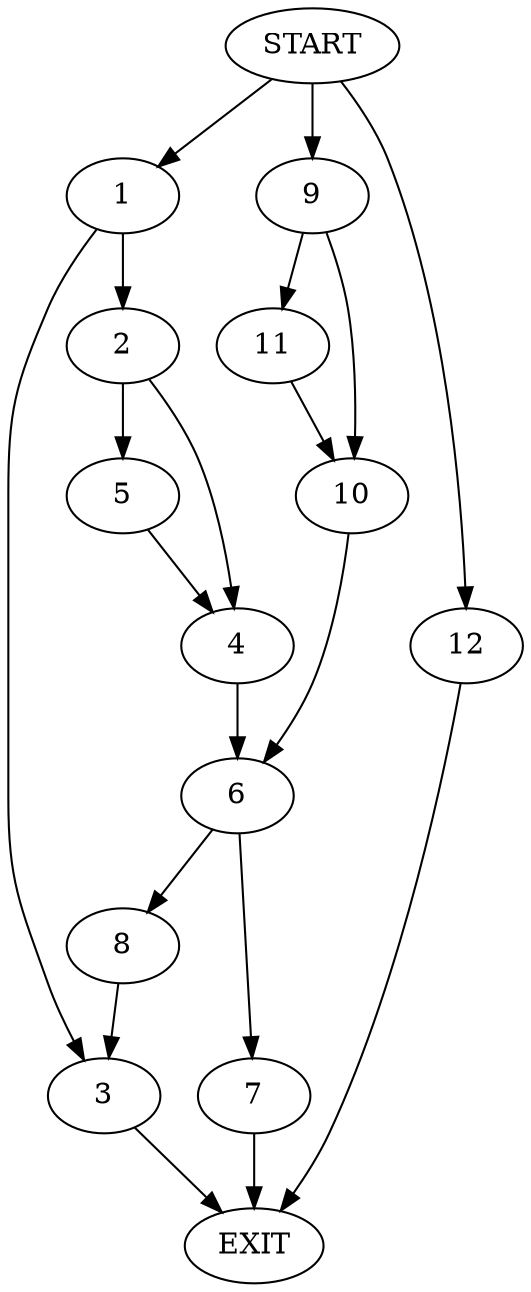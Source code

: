 digraph {
0 [label="START"]
13 [label="EXIT"]
0 -> 1
1 -> 2
1 -> 3
3 -> 13
2 -> 4
2 -> 5
5 -> 4
4 -> 6
6 -> 7
6 -> 8
0 -> 9
9 -> 10
9 -> 11
10 -> 6
11 -> 10
7 -> 13
8 -> 3
0 -> 12
12 -> 13
}
